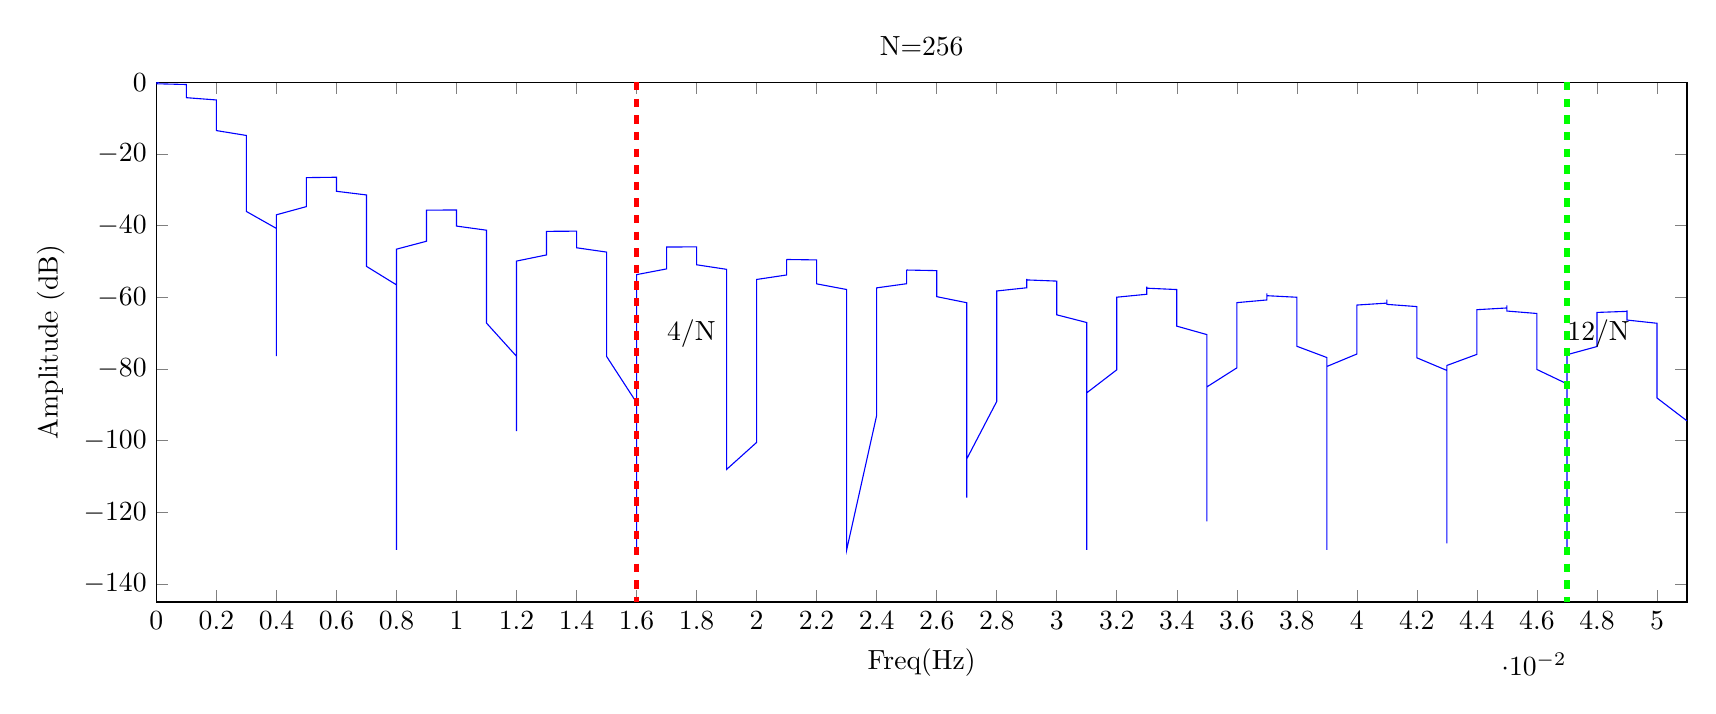 % This file was created by matlab2tikz v0.4.7 running on MATLAB 8.1.
% Copyright (c) 2008--2014, Nico Schlömer <nico.schloemer@gmail.com>
% All rights reserved.
% Minimal pgfplots version: 1.3
% 
% The latest updates can be retrieved from
%   http://www.mathworks.com/matlabcentral/fileexchange/22022-matlab2tikz
% where you can also make suggestions and rate matlab2tikz.
% 
\begin{tikzpicture}

\begin{axis}[%
width=7.653in,
height=2.599in,
unbounded coords=jump,
scale only axis,
xmin=0,
xmax=0.051,
xlabel={Freq(Hz)},
ymin=-145,
ymax=0,
ylabel={Amplitude (dB)},
title={N=256}
]
\addplot [color=blue,solid,forget plot]
  table[row sep=crcr]{0	nan\\
9.895e-05	0\\
0.0	-0.055\\
0.0	-0.147\\
0.0	-0.276\\
0.0	-0.442\\
0.001	-0.647\\
0.001	-0.89\\
0.001	-1.171\\
0.001	-1.493\\
0.001	-1.855\\
0.001	-2.26\\
0.001	-2.707\\
0.001	-3.199\\
0.001	-3.737\\
0.001	-4.323\\
0.002	-4.959\\
0.002	-5.647\\
0.002	-6.391\\
0.002	-7.193\\
0.002	-8.058\\
0.002	-8.989\\
0.002	-9.993\\
0.002	-11.074\\
0.002	-12.24\\
0.002	-13.5\\
0.003	-14.864\\
0.003	-16.345\\
0.003	-17.959\\
0.003	-19.727\\
0.003	-21.676\\
0.003	-23.842\\
0.003	-26.273\\
0.003	-29.04\\
0.003	-32.248\\
0.003	-36.068\\
0.004	-40.801\\
0.004	-47.055\\
0.004	-56.421\\
0.004	-76.436\\
0.004	-75.376\\
0.004	-57.243\\
0.004	-48.961\\
0.004	-43.678\\
0.004	-39.884\\
0.004	-36.99\\
0.005	-34.704\\
0.005	-32.863\\
0.005	-31.362\\
0.005	-30.136\\
0.005	-29.136\\
0.005	-28.329\\
0.005	-27.691\\
0.005	-27.203\\
0.005	-26.851\\
0.005	-26.624\\
0.006	-26.516\\
0.006	-26.519\\
0.006	-26.631\\
0.006	-26.849\\
0.006	-27.172\\
0.006	-27.601\\
0.006	-28.137\\
0.006	-28.785\\
0.006	-29.549\\
0.006	-30.437\\
0.007	-31.457\\
0.007	-32.624\\
0.007	-33.953\\
0.007	-35.467\\
0.007	-37.195\\
0.007	-39.178\\
0.007	-41.474\\
0.007	-44.168\\
0.007	-47.394\\
0.007	-51.377\\
0.008	-56.54\\
0.008	-63.848\\
0.008	-76.447\\
0.008	-130.48\\
0.008	-75.389\\
0.008	-63.984\\
0.008	-57.369\\
0.008	-52.775\\
0.008	-49.312\\
0.008	-46.581\\
0.009	-44.368\\
0.009	-42.546\\
0.009	-41.032\\
0.009	-39.771\\
0.009	-38.722\\
0.009	-37.857\\
0.009	-37.155\\
0.009	-36.599\\
0.009	-36.178\\
0.009	-35.882\\
0.009	-35.704\\
0.01	-35.64\\
0.01	-35.686\\
0.01	-35.841\\
0.01	-36.104\\
0.01	-36.477\\
0.01	-36.962\\
0.01	-37.563\\
0.01	-38.287\\
0.01	-39.142\\
0.01	-40.139\\
0.011	-41.291\\
0.011	-42.62\\
0.011	-44.149\\
0.011	-45.915\\
0.011	-47.965\\
0.011	-50.37\\
0.011	-53.237\\
0.011	-56.74\\
0.011	-61.184\\
0.011	-67.203\\
0.012	-76.466\\
0.012	-97.307\\
0.012	-92.931\\
0.012	-75.412\\
0.012	-67.048\\
0.012	-61.584\\
0.012	-57.581\\
0.012	-54.468\\
0.012	-51.962\\
0.012	-49.902\\
0.013	-48.187\\
0.013	-46.75\\
0.013	-45.543\\
0.013	-44.535\\
0.013	-43.699\\
0.013	-43.019\\
0.013	-42.479\\
0.013	-42.069\\
0.013	-41.782\\
0.013	-41.611\\
0.014	-41.553\\
0.014	-41.605\\
0.014	-41.766\\
0.014	-42.037\\
0.014	-42.419\\
0.014	-42.917\\
0.014	-43.535\\
0.014	-44.28\\
0.014	-45.162\\
0.014	-46.193\\
0.015	-47.391\\
0.015	-48.778\\
0.015	-50.383\\
0.015	-52.248\\
0.015	-54.431\\
0.015	-57.021\\
0.015	-60.151\\
0.015	-64.054\\
0.015	-69.167\\
0.015	-76.492\\
0.016	-89.394\\
0.016	-130.475\\
0.016	-86.614\\
0.016	-75.444\\
0.016	-68.845\\
0.016	-64.209\\
0.016	-60.683\\
0.016	-57.878\\
0.016	-55.587\\
0.016	-53.684\\
0.017	-52.088\\
0.017	-50.744\\
0.017	-49.613\\
0.017	-48.666\\
0.017	-47.882\\
0.017	-47.246\\
0.017	-46.746\\
0.017	-46.371\\
0.017	-46.116\\
0.017	-45.976\\
0.018	-45.947\\
0.018	-46.028\\
0.018	-46.218\\
0.018	-46.52\\
0.018	-46.935\\
0.018	-47.468\\
0.018	-48.124\\
0.018	-48.914\\
0.018	-49.846\\
0.018	-50.937\\
0.019	-52.205\\
0.019	-53.676\\
0.019	-55.386\\
0.019	-57.385\\
0.019	-59.743\\
0.019	-62.57\\
0.019	-66.042\\
0.019	-70.476\\
0.019	-76.526\\
0.019	-85.95\\
0.019	-108.017\\
0.02	-100.49\\
0.02	-83.722\\
0.02	-75.485\\
0.02	-70.047\\
0.02	-66.035\\
0.02	-62.898\\
0.02	-60.361\\
0.02	-58.264\\
0.02	-56.509\\
0.02	-55.03\\
0.021	-53.781\\
0.021	-52.73\\
0.021	-51.851\\
0.021	-51.128\\
0.021	-50.545\\
0.021	-50.092\\
0.021	-49.762\\
0.021	-49.549\\
0.021	-49.449\\
0.021	-49.459\\
0.022	-49.58\\
0.022	-49.81\\
0.022	-50.153\\
0.022	-50.612\\
0.022	-51.191\\
0.022	-51.899\\
0.022	-52.745\\
0.022	-53.741\\
0.022	-54.905\\
0.022	-56.259\\
0.023	-57.834\\
0.023	-59.671\\
0.023	-61.831\\
0.023	-64.401\\
0.023	-67.52\\
0.023	-71.426\\
0.023	-76.568\\
0.023	-83.995\\
0.023	-97.306\\
0.023	-130.466\\
0.024	-92.937\\
0.024	-82.054\\
0.024	-75.535\\
0.024	-70.924\\
0.024	-67.4\\
0.024	-64.587\\
0.024	-62.28\\
0.024	-60.358\\
0.024	-58.74\\
0.024	-57.373\\
0.025	-56.217\\
0.025	-55.245\\
0.025	-54.436\\
0.025	-53.774\\
0.025	-53.248\\
0.025	-52.847\\
0.025	-52.566\\
0.025	-52.4\\
0.025	-52.345\\
0.025	-52.4\\
0.026	-52.566\\
0.026	-52.843\\
0.026	-53.233\\
0.026	-53.742\\
0.026	-54.376\\
0.026	-55.142\\
0.026	-56.053\\
0.026	-57.123\\
0.026	-58.371\\
0.026	-59.825\\
0.027	-61.519\\
0.027	-63.504\\
0.027	-65.853\\
0.027	-68.677\\
0.027	-72.157\\
0.027	-76.617\\
0.027	-82.737\\
0.027	-92.368\\
0.027	-115.89\\
0.027	-105.122\\
0.028	-89.061\\
0.028	-80.976\\
0.028	-75.594\\
0.028	-71.604\\
0.028	-68.474\\
0.028	-65.934\\
0.028	-63.83\\
0.028	-62.064\\
0.028	-60.573\\
0.028	-59.31\\
0.028	-58.244\\
0.029	-57.35\\
0.029	-56.61\\
0.029	-56.01\\
0.029	-55.541\\
0.029	-55.194\\
0.029	-54.964\\
0.029	-54.847\\
0.029	-54.841\\
0.029	-54.945\\
0.029	-55.159\\
0.03	-55.486\\
0.03	-55.929\\
0.03	-56.493\\
0.03	-57.186\\
0.03	-58.017\\
0.03	-59.0\\
0.03	-60.152\\
0.03	-61.495\\
0.03	-63.061\\
0.03	-64.891\\
0.031	-67.046\\
0.031	-69.618\\
0.031	-72.746\\
0.031	-76.674\\
0.031	-81.868\\
0.031	-89.42\\
0.031	-103.191\\
0.031	-130.454\\
0.031	-97.254\\
0.031	-86.657\\
0.032	-80.233\\
0.032	-75.663\\
0.032	-72.158\\
0.032	-69.352\\
0.032	-67.047\\
0.032	-65.122\\
0.032	-63.499\\
0.032	-62.124\\
0.032	-60.96\\
0.032	-59.978\\
0.033	-59.159\\
0.033	-58.487\\
0.033	-57.949\\
0.033	-57.537\\
0.033	-57.245\\
0.033	-57.067\\
0.033	-57.001\\
0.033	-57.046\\
0.033	-57.2\\
0.033	-57.466\\
0.034	-57.846\\
0.034	-58.344\\
0.034	-58.968\\
0.034	-59.725\\
0.034	-60.627\\
0.034	-61.689\\
0.034	-62.931\\
0.034	-64.379\\
0.034	-66.07\\
0.034	-68.054\\
0.035	-70.406\\
0.035	-73.239\\
0.035	-76.739\\
0.035	-81.239\\
0.035	-87.443\\
0.035	-97.303\\
0.035	-122.542\\
0.035	-108.353\\
0.035	-92.946\\
0.035	-85.017\\
0.036	-79.699\\
0.036	-75.741\\
0.036	-72.627\\
0.036	-70.095\\
0.036	-67.994\\
0.036	-66.228\\
0.036	-64.734\\
0.036	-63.467\\
0.036	-62.396\\
0.036	-61.495\\
0.037	-60.749\\
0.037	-60.142\\
0.037	-59.666\\
0.037	-59.311\\
0.037	-59.074\\
0.037	-58.949\\
0.037	-58.935\\
0.037	-59.031\\
0.037	-59.238\\
0.037	-59.558\\
0.038	-59.994\\
0.038	-60.551\\
0.038	-61.238\\
0.038	-62.064\\
0.038	-63.042\\
0.038	-64.189\\
0.038	-65.53\\
0.038	-67.094\\
0.038	-68.925\\
0.038	-71.085\\
0.038	-73.665\\
0.039	-76.811\\
0.039	-80.77\\
0.039	-86.025\\
0.039	-93.715\\
0.039	-107.993\\
0.039	-130.439\\
0.039	-100.478\\
0.039	-90.158\\
0.039	-83.831\\
0.039	-79.308\\
0.04	-75.828\\
0.04	-73.037\\
0.04	-70.739\\
0.04	-68.818\\
0.04	-67.196\\
0.04	-65.82\\
0.04	-64.654\\
0.04	-63.67\\
0.04	-62.847\\
0.04	-62.17\\
0.041	-61.628\\
0.041	-61.212\\
0.041	-60.914\\
0.041	-60.731\\
0.041	-60.66\\
0.041	-60.699\\
0.041	-60.849\\
0.041	-61.11\\
0.041	-61.485\\
0.041	-61.979\\
0.042	-62.599\\
0.042	-63.352\\
0.042	-64.251\\
0.042	-65.311\\
0.042	-66.552\\
0.042	-68.0\\
0.042	-69.693\\
0.042	-71.682\\
0.042	-74.043\\
0.042	-76.891\\
0.043	-80.416\\
0.043	-84.962\\
0.043	-91.258\\
0.043	-101.367\\
0.043	-128.658\\
0.043	-110.77\\
0.043	-95.967\\
0.043	-88.191\\
0.043	-82.941\\
0.043	-79.018\\
0.044	-75.925\\
0.044	-73.405\\
0.044	-71.312\\
0.044	-69.551\\
0.044	-68.059\\
0.044	-66.792\\
0.044	-65.72\\
0.044	-64.819\\
0.044	-64.07\\
0.044	-63.461\\
0.045	-62.981\\
0.045	-62.624\\
0.045	-62.383\\
0.045	-62.255\\
0.045	-62.238\\
0.045	-62.331\\
0.045	-62.534\\
0.045	-62.851\\
0.045	-63.284\\
0.045	-63.839\\
0.046	-64.523\\
0.046	-65.348\\
0.046	-66.325\\
0.046	-67.472\\
0.046	-68.814\\
0.046	-70.381\\
0.046	-72.217\\
0.046	-74.386\\
0.046	-76.979\\
0.046	-80.146\\
0.047	-84.142\\
0.047	-89.462\\
0.047	-97.301\\
0.047	-112.131\\
0.047	-130.42\\
0.047	-103.014\\
0.047	-92.96\\
0.047	-86.731\\
0.047	-82.256\\
0.047	-78.805\\
0.047	-76.031\\
0.048	-73.745\\
0.048	-71.831\\
0.048	-70.213\\
0.048	-68.84\\
0.048	-67.675\\
0.048	-66.691\\
0.048	-65.868\\
0.048	-65.19\\
0.048	-64.647\\
0.048	-64.229\\
0.049	-63.93\\
0.049	-63.745\\
0.049	-63.672\\
0.049	-63.709\\
0.049	-63.856\\
0.049	-64.115\\
0.049	-64.489\\
0.049	-64.982\\
0.049	-65.6\\
0.049	-66.353\\
0.05	-67.252\\
0.05	-68.313\\
0.05	-69.555\\
0.05	-71.007\\
0.05	-72.705\\
0.05	-74.702\\
0.05	-77.075\\
0.05	-79.941\\
0.05	-83.495\\
0.05	-88.091\\
0.051	-94.486\\
};
\addplot [color=red,dashed,line width=2.0pt,forget plot]
  table[row sep=crcr]{0.016	0\\
0.016	-145\\
};
\node[right, inner sep=0mm, text=black]
at (axis cs:0.017,-70,0) {4/N};
\addplot [color=green,dashed,line width=2.0pt,forget plot]
  table[row sep=crcr]{0.047	0\\
0.047	-145\\
};
\node[right, inner sep=0mm, text=black]
at (axis cs:0.047,-70,0) {12/N};
\end{axis}
\end{tikzpicture}%